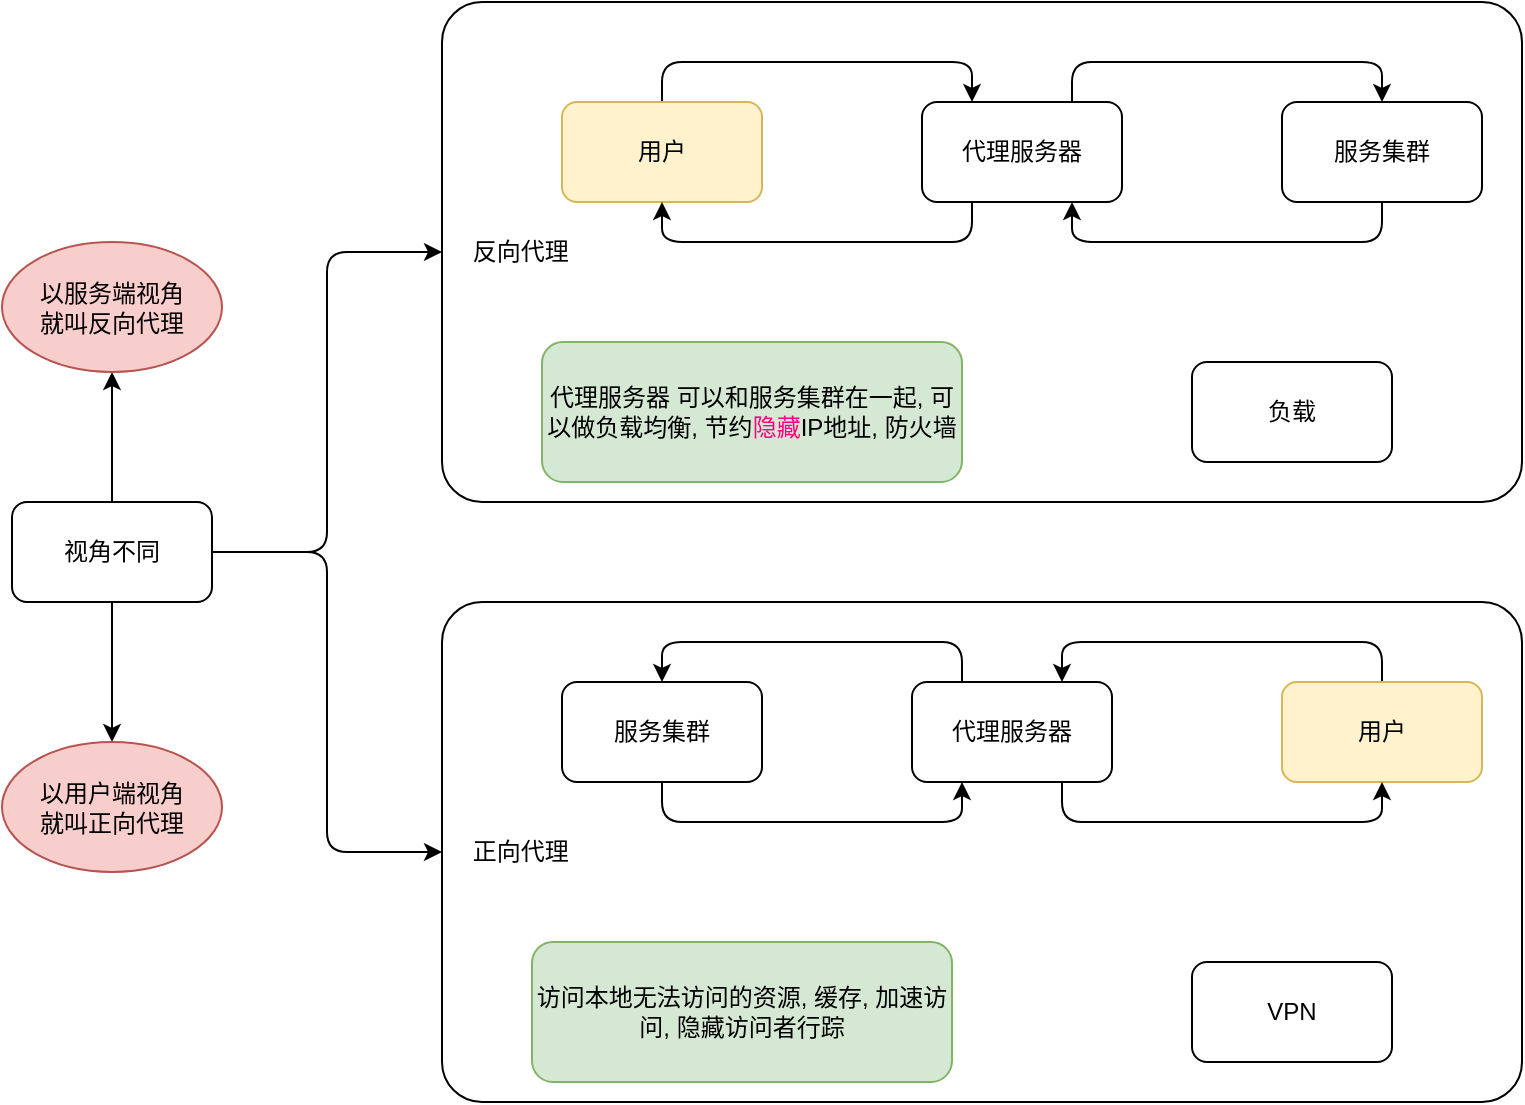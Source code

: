 <mxfile>
    <diagram id="W6pui9oWLPT7nZJKxONN" name="Page-1">
        <mxGraphModel dx="971" dy="790" grid="1" gridSize="10" guides="1" tooltips="1" connect="1" arrows="1" fold="1" page="1" pageScale="1" pageWidth="850" pageHeight="1100" math="0" shadow="0">
            <root>
                <mxCell id="0"/>
                <mxCell id="1" parent="0"/>
                <mxCell id="2" value="&amp;nbsp; &amp;nbsp; 反向代理" style="rounded=1;whiteSpace=wrap;html=1;arcSize=8;align=left;" parent="1" vertex="1">
                    <mxGeometry x="240" y="100" width="540" height="250" as="geometry"/>
                </mxCell>
                <mxCell id="3" value="" style="edgeStyle=orthogonalEdgeStyle;rounded=1;orthogonalLoop=1;jettySize=auto;html=1;exitX=0.5;exitY=0;exitDx=0;exitDy=0;entryX=0.25;entryY=0;entryDx=0;entryDy=0;" parent="1" source="4" target="7" edge="1">
                    <mxGeometry relative="1" as="geometry"/>
                </mxCell>
                <mxCell id="4" value="用户" style="rounded=1;whiteSpace=wrap;html=1;fillColor=#fff2cc;strokeColor=#d6b656;" parent="1" vertex="1">
                    <mxGeometry x="300" y="150" width="100" height="50" as="geometry"/>
                </mxCell>
                <mxCell id="5" style="edgeStyle=orthogonalEdgeStyle;rounded=1;orthogonalLoop=1;jettySize=auto;html=1;entryX=0.5;entryY=0;entryDx=0;entryDy=0;exitX=0.75;exitY=0;exitDx=0;exitDy=0;" parent="1" source="7" target="9" edge="1">
                    <mxGeometry relative="1" as="geometry"/>
                </mxCell>
                <mxCell id="6" style="edgeStyle=orthogonalEdgeStyle;rounded=1;orthogonalLoop=1;jettySize=auto;html=1;exitX=0.25;exitY=1;exitDx=0;exitDy=0;entryX=0.5;entryY=1;entryDx=0;entryDy=0;" parent="1" source="7" target="4" edge="1">
                    <mxGeometry relative="1" as="geometry"/>
                </mxCell>
                <mxCell id="7" value="代理服务器" style="rounded=1;whiteSpace=wrap;html=1;" parent="1" vertex="1">
                    <mxGeometry x="480" y="150" width="100" height="50" as="geometry"/>
                </mxCell>
                <mxCell id="8" style="edgeStyle=orthogonalEdgeStyle;rounded=1;orthogonalLoop=1;jettySize=auto;html=1;entryX=0.75;entryY=1;entryDx=0;entryDy=0;exitX=0.5;exitY=1;exitDx=0;exitDy=0;" parent="1" source="9" target="7" edge="1">
                    <mxGeometry relative="1" as="geometry"/>
                </mxCell>
                <mxCell id="9" value="服务集群" style="rounded=1;whiteSpace=wrap;html=1;" parent="1" vertex="1">
                    <mxGeometry x="660" y="150" width="100" height="50" as="geometry"/>
                </mxCell>
                <mxCell id="10" value="代理服务器 可以和服务集群在一起, 可以做负载均衡, 节约&lt;font color=&quot;#ff0080&quot;&gt;隐藏&lt;/font&gt;IP地址, 防火墙" style="rounded=1;whiteSpace=wrap;html=1;fillColor=#d5e8d4;strokeColor=#82b366;" parent="1" vertex="1">
                    <mxGeometry x="290" y="270" width="210" height="70" as="geometry"/>
                </mxCell>
                <mxCell id="11" value="&amp;nbsp; &amp;nbsp; 正向代理" style="rounded=1;whiteSpace=wrap;html=1;arcSize=8;align=left;" parent="1" vertex="1">
                    <mxGeometry x="240" y="400" width="540" height="250" as="geometry"/>
                </mxCell>
                <mxCell id="12" value="访问本地无法访问的资源, 缓存, 加速访问, 隐藏访问者行踪" style="rounded=1;whiteSpace=wrap;html=1;fillColor=#d5e8d4;strokeColor=#82b366;" parent="1" vertex="1">
                    <mxGeometry x="285" y="570" width="210" height="70" as="geometry"/>
                </mxCell>
                <mxCell id="13" value="" style="edgeStyle=orthogonalEdgeStyle;rounded=1;orthogonalLoop=1;jettySize=auto;html=1;exitX=0.5;exitY=0;exitDx=0;exitDy=0;entryX=0.75;entryY=0;entryDx=0;entryDy=0;" parent="1" source="14" target="17" edge="1">
                    <mxGeometry relative="1" as="geometry"/>
                </mxCell>
                <mxCell id="14" value="用户" style="rounded=1;whiteSpace=wrap;html=1;fillColor=#fff2cc;strokeColor=#d6b656;" parent="1" vertex="1">
                    <mxGeometry x="660" y="440" width="100" height="50" as="geometry"/>
                </mxCell>
                <mxCell id="15" style="edgeStyle=orthogonalEdgeStyle;rounded=1;orthogonalLoop=1;jettySize=auto;html=1;entryX=0.5;entryY=0;entryDx=0;entryDy=0;exitX=0.25;exitY=0;exitDx=0;exitDy=0;" parent="1" source="17" target="19" edge="1">
                    <mxGeometry relative="1" as="geometry"/>
                </mxCell>
                <mxCell id="16" style="edgeStyle=orthogonalEdgeStyle;rounded=1;orthogonalLoop=1;jettySize=auto;html=1;exitX=0.75;exitY=1;exitDx=0;exitDy=0;entryX=0.5;entryY=1;entryDx=0;entryDy=0;" parent="1" source="17" target="14" edge="1">
                    <mxGeometry relative="1" as="geometry"/>
                </mxCell>
                <mxCell id="17" value="代理服务器" style="rounded=1;whiteSpace=wrap;html=1;" parent="1" vertex="1">
                    <mxGeometry x="475" y="440" width="100" height="50" as="geometry"/>
                </mxCell>
                <mxCell id="18" style="edgeStyle=orthogonalEdgeStyle;rounded=1;orthogonalLoop=1;jettySize=auto;html=1;entryX=0.25;entryY=1;entryDx=0;entryDy=0;exitX=0.5;exitY=1;exitDx=0;exitDy=0;" parent="1" source="19" target="17" edge="1">
                    <mxGeometry relative="1" as="geometry"/>
                </mxCell>
                <mxCell id="19" value="服务集群" style="rounded=1;whiteSpace=wrap;html=1;" parent="1" vertex="1">
                    <mxGeometry x="300" y="440" width="100" height="50" as="geometry"/>
                </mxCell>
                <mxCell id="20" value="VPN" style="rounded=1;whiteSpace=wrap;html=1;" vertex="1" parent="1">
                    <mxGeometry x="615" y="580" width="100" height="50" as="geometry"/>
                </mxCell>
                <mxCell id="22" style="edgeStyle=orthogonalEdgeStyle;rounded=1;orthogonalLoop=1;jettySize=auto;html=1;entryX=0;entryY=0.5;entryDx=0;entryDy=0;" edge="1" parent="1" source="21" target="2">
                    <mxGeometry relative="1" as="geometry"/>
                </mxCell>
                <mxCell id="23" style="edgeStyle=orthogonalEdgeStyle;rounded=1;orthogonalLoop=1;jettySize=auto;html=1;" edge="1" parent="1" source="21" target="11">
                    <mxGeometry relative="1" as="geometry"/>
                </mxCell>
                <mxCell id="26" value="" style="edgeStyle=orthogonalEdgeStyle;rounded=1;orthogonalLoop=1;jettySize=auto;html=1;" edge="1" parent="1" source="21" target="25">
                    <mxGeometry relative="1" as="geometry"/>
                </mxCell>
                <mxCell id="28" value="" style="edgeStyle=orthogonalEdgeStyle;rounded=1;orthogonalLoop=1;jettySize=auto;html=1;entryX=0.5;entryY=0;entryDx=0;entryDy=0;" edge="1" parent="1" source="21" target="29">
                    <mxGeometry relative="1" as="geometry">
                        <mxPoint x="75" y="475" as="targetPoint"/>
                    </mxGeometry>
                </mxCell>
                <mxCell id="21" value="视角不同" style="rounded=1;whiteSpace=wrap;html=1;" vertex="1" parent="1">
                    <mxGeometry x="25" y="350" width="100" height="50" as="geometry"/>
                </mxCell>
                <mxCell id="25" value="以服务端视角&lt;br&gt;就叫反向代理" style="ellipse;whiteSpace=wrap;html=1;rounded=1;fillColor=#f8cecc;strokeColor=#b85450;" vertex="1" parent="1">
                    <mxGeometry x="20" y="220" width="110" height="65" as="geometry"/>
                </mxCell>
                <mxCell id="29" value="以用户端视角&lt;br&gt;就叫正向代理" style="ellipse;whiteSpace=wrap;html=1;rounded=1;fillColor=#f8cecc;strokeColor=#b85450;" vertex="1" parent="1">
                    <mxGeometry x="20" y="470" width="110" height="65" as="geometry"/>
                </mxCell>
                <mxCell id="30" value="负载" style="rounded=1;whiteSpace=wrap;html=1;" vertex="1" parent="1">
                    <mxGeometry x="615" y="280" width="100" height="50" as="geometry"/>
                </mxCell>
            </root>
        </mxGraphModel>
    </diagram>
</mxfile>

